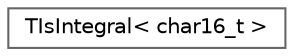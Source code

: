 digraph "Graphical Class Hierarchy"
{
 // INTERACTIVE_SVG=YES
 // LATEX_PDF_SIZE
  bgcolor="transparent";
  edge [fontname=Helvetica,fontsize=10,labelfontname=Helvetica,labelfontsize=10];
  node [fontname=Helvetica,fontsize=10,shape=box,height=0.2,width=0.4];
  rankdir="LR";
  Node0 [id="Node000000",label="TIsIntegral\< char16_t \>",height=0.2,width=0.4,color="grey40", fillcolor="white", style="filled",URL="$d3/d69/structTIsIntegral_3_01char16__t_01_4.html",tooltip=" "];
}
